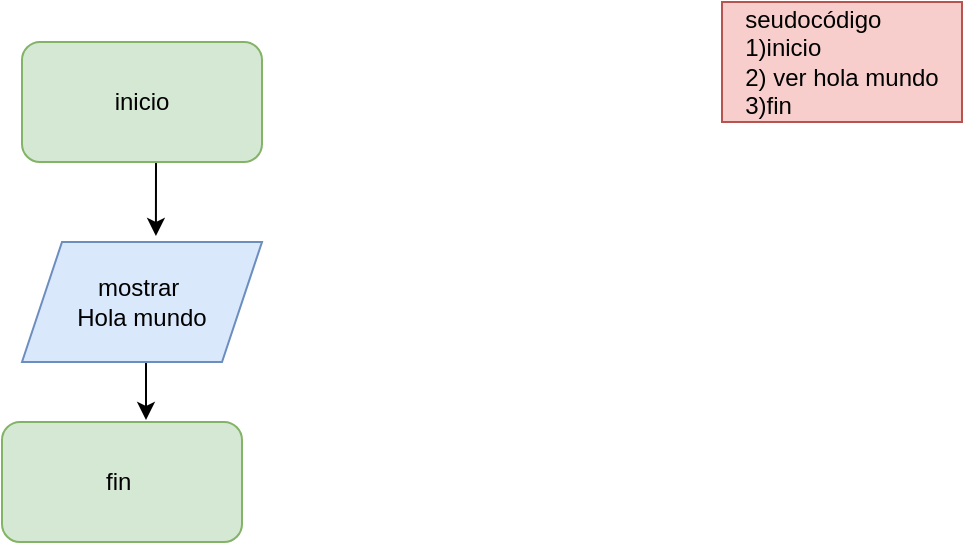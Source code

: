 <mxfile version="13.7.4" type="github">
  <diagram id="cG2EkEG3SYKxrW-9NnYE" name="hola mundo">
    <mxGraphModel dx="526" dy="482" grid="1" gridSize="10" guides="1" tooltips="1" connect="1" arrows="1" fold="1" page="1" pageScale="1" pageWidth="827" pageHeight="1169" math="0" shadow="0">
      <root>
        <mxCell id="0" />
        <mxCell id="1" parent="0" />
        <mxCell id="bHC0SrvS9jQ2LA5t3VQN-4" style="edgeStyle=orthogonalEdgeStyle;rounded=0;orthogonalLoop=1;jettySize=auto;html=1;exitX=0.5;exitY=1;exitDx=0;exitDy=0;entryX=0.558;entryY=-0.05;entryDx=0;entryDy=0;entryPerimeter=0;" edge="1" parent="1" source="bHC0SrvS9jQ2LA5t3VQN-1" target="bHC0SrvS9jQ2LA5t3VQN-3">
          <mxGeometry relative="1" as="geometry" />
        </mxCell>
        <mxCell id="bHC0SrvS9jQ2LA5t3VQN-1" value="inicio" style="rounded=1;whiteSpace=wrap;html=1;fillColor=#d5e8d4;strokeColor=#82b366;" vertex="1" parent="1">
          <mxGeometry x="40" y="40" width="120" height="60" as="geometry" />
        </mxCell>
        <mxCell id="bHC0SrvS9jQ2LA5t3VQN-2" value="&lt;div style=&quot;text-align: left&quot;&gt;seudocódigo&lt;br&gt;&lt;/div&gt;&lt;div style=&quot;text-align: left&quot;&gt;&lt;span&gt;1)inicio&lt;/span&gt;&lt;/div&gt;&lt;div style=&quot;text-align: left&quot;&gt;&lt;span&gt;2) ver hola mundo&lt;/span&gt;&lt;/div&gt;&lt;div style=&quot;text-align: left&quot;&gt;&lt;span&gt;3)fin&lt;/span&gt;&lt;/div&gt;" style="rounded=0;whiteSpace=wrap;html=1;fillColor=#f8cecc;strokeColor=#b85450;" vertex="1" parent="1">
          <mxGeometry x="390" y="20" width="120" height="60" as="geometry" />
        </mxCell>
        <mxCell id="bHC0SrvS9jQ2LA5t3VQN-6" style="edgeStyle=orthogonalEdgeStyle;rounded=0;orthogonalLoop=1;jettySize=auto;html=1;exitX=0.5;exitY=1;exitDx=0;exitDy=0;entryX=0.6;entryY=-0.017;entryDx=0;entryDy=0;entryPerimeter=0;" edge="1" parent="1" source="bHC0SrvS9jQ2LA5t3VQN-3" target="bHC0SrvS9jQ2LA5t3VQN-5">
          <mxGeometry relative="1" as="geometry" />
        </mxCell>
        <mxCell id="bHC0SrvS9jQ2LA5t3VQN-3" value="mostrar&amp;nbsp;&lt;br&gt;Hola mundo" style="shape=parallelogram;perimeter=parallelogramPerimeter;whiteSpace=wrap;html=1;fixedSize=1;fillColor=#dae8fc;strokeColor=#6c8ebf;" vertex="1" parent="1">
          <mxGeometry x="40" y="140" width="120" height="60" as="geometry" />
        </mxCell>
        <mxCell id="bHC0SrvS9jQ2LA5t3VQN-5" value="fin&amp;nbsp;" style="rounded=1;whiteSpace=wrap;html=1;fillColor=#d5e8d4;strokeColor=#82b366;" vertex="1" parent="1">
          <mxGeometry x="30" y="230" width="120" height="60" as="geometry" />
        </mxCell>
      </root>
    </mxGraphModel>
  </diagram>
</mxfile>
